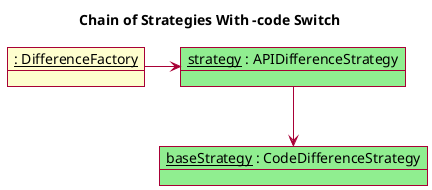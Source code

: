 @startuml

skin rose
skinparam style strictuml
skinparam backgroundColor transparent

title Chain of Strategies With -code Switch

object "baseStrategy : CodeDifferenceStrategy" as baseStrategy #lightgreen

object "strategy : APIDifferenceStrategy" as strategy #lightgreen
strategy --> baseStrategy

object ": DifferenceFactory" as factory
factory -> strategy

@enduml
